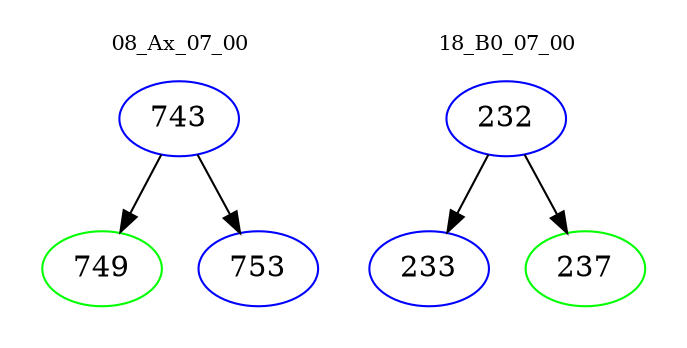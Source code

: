 digraph{
subgraph cluster_0 {
color = white
label = "08_Ax_07_00";
fontsize=10;
T0_743 [label="743", color="blue"]
T0_743 -> T0_749 [color="black"]
T0_749 [label="749", color="green"]
T0_743 -> T0_753 [color="black"]
T0_753 [label="753", color="blue"]
}
subgraph cluster_1 {
color = white
label = "18_B0_07_00";
fontsize=10;
T1_232 [label="232", color="blue"]
T1_232 -> T1_233 [color="black"]
T1_233 [label="233", color="blue"]
T1_232 -> T1_237 [color="black"]
T1_237 [label="237", color="green"]
}
}
